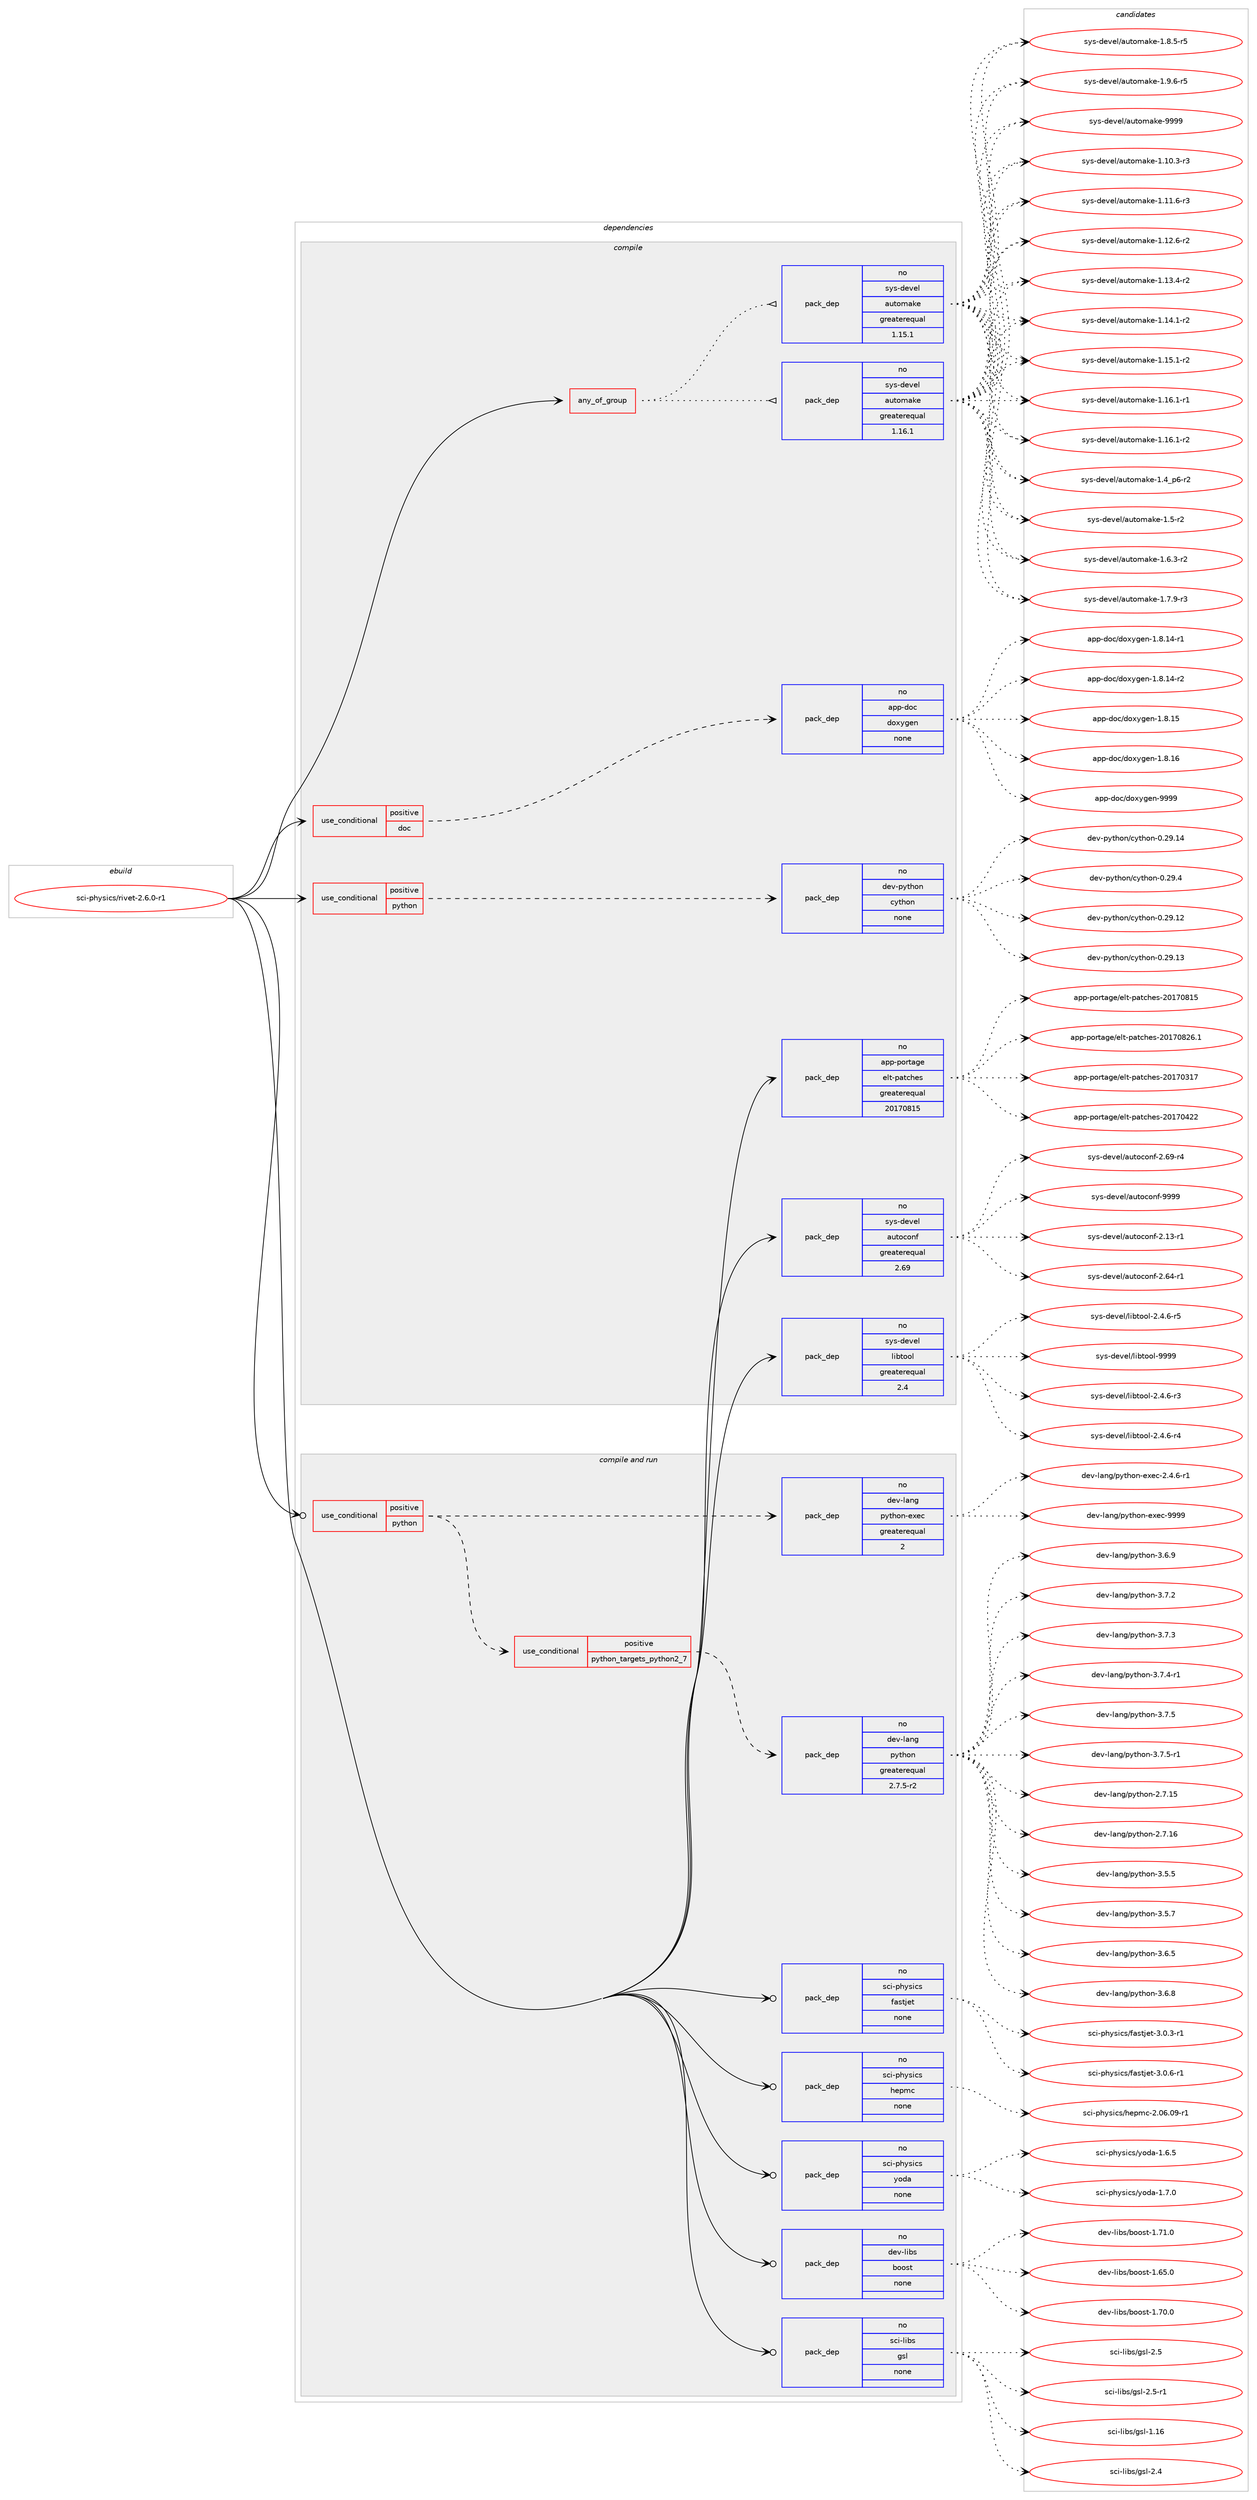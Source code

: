 digraph prolog {

# *************
# Graph options
# *************

newrank=true;
concentrate=true;
compound=true;
graph [rankdir=LR,fontname=Helvetica,fontsize=10,ranksep=1.5];#, ranksep=2.5, nodesep=0.2];
edge  [arrowhead=vee];
node  [fontname=Helvetica,fontsize=10];

# **********
# The ebuild
# **********

subgraph cluster_leftcol {
color=gray;
rank=same;
label=<<i>ebuild</i>>;
id [label="sci-physics/rivet-2.6.0-r1", color=red, width=4, href="../sci-physics/rivet-2.6.0-r1.svg"];
}

# ****************
# The dependencies
# ****************

subgraph cluster_midcol {
color=gray;
label=<<i>dependencies</i>>;
subgraph cluster_compile {
fillcolor="#eeeeee";
style=filled;
label=<<i>compile</i>>;
subgraph any14759 {
dependency864048 [label=<<TABLE BORDER="0" CELLBORDER="1" CELLSPACING="0" CELLPADDING="4"><TR><TD CELLPADDING="10">any_of_group</TD></TR></TABLE>>, shape=none, color=red];subgraph pack639027 {
dependency864049 [label=<<TABLE BORDER="0" CELLBORDER="1" CELLSPACING="0" CELLPADDING="4" WIDTH="220"><TR><TD ROWSPAN="6" CELLPADDING="30">pack_dep</TD></TR><TR><TD WIDTH="110">no</TD></TR><TR><TD>sys-devel</TD></TR><TR><TD>automake</TD></TR><TR><TD>greaterequal</TD></TR><TR><TD>1.16.1</TD></TR></TABLE>>, shape=none, color=blue];
}
dependency864048:e -> dependency864049:w [weight=20,style="dotted",arrowhead="oinv"];
subgraph pack639028 {
dependency864050 [label=<<TABLE BORDER="0" CELLBORDER="1" CELLSPACING="0" CELLPADDING="4" WIDTH="220"><TR><TD ROWSPAN="6" CELLPADDING="30">pack_dep</TD></TR><TR><TD WIDTH="110">no</TD></TR><TR><TD>sys-devel</TD></TR><TR><TD>automake</TD></TR><TR><TD>greaterequal</TD></TR><TR><TD>1.15.1</TD></TR></TABLE>>, shape=none, color=blue];
}
dependency864048:e -> dependency864050:w [weight=20,style="dotted",arrowhead="oinv"];
}
id:e -> dependency864048:w [weight=20,style="solid",arrowhead="vee"];
subgraph cond209750 {
dependency864051 [label=<<TABLE BORDER="0" CELLBORDER="1" CELLSPACING="0" CELLPADDING="4"><TR><TD ROWSPAN="3" CELLPADDING="10">use_conditional</TD></TR><TR><TD>positive</TD></TR><TR><TD>doc</TD></TR></TABLE>>, shape=none, color=red];
subgraph pack639029 {
dependency864052 [label=<<TABLE BORDER="0" CELLBORDER="1" CELLSPACING="0" CELLPADDING="4" WIDTH="220"><TR><TD ROWSPAN="6" CELLPADDING="30">pack_dep</TD></TR><TR><TD WIDTH="110">no</TD></TR><TR><TD>app-doc</TD></TR><TR><TD>doxygen</TD></TR><TR><TD>none</TD></TR><TR><TD></TD></TR></TABLE>>, shape=none, color=blue];
}
dependency864051:e -> dependency864052:w [weight=20,style="dashed",arrowhead="vee"];
}
id:e -> dependency864051:w [weight=20,style="solid",arrowhead="vee"];
subgraph cond209751 {
dependency864053 [label=<<TABLE BORDER="0" CELLBORDER="1" CELLSPACING="0" CELLPADDING="4"><TR><TD ROWSPAN="3" CELLPADDING="10">use_conditional</TD></TR><TR><TD>positive</TD></TR><TR><TD>python</TD></TR></TABLE>>, shape=none, color=red];
subgraph pack639030 {
dependency864054 [label=<<TABLE BORDER="0" CELLBORDER="1" CELLSPACING="0" CELLPADDING="4" WIDTH="220"><TR><TD ROWSPAN="6" CELLPADDING="30">pack_dep</TD></TR><TR><TD WIDTH="110">no</TD></TR><TR><TD>dev-python</TD></TR><TR><TD>cython</TD></TR><TR><TD>none</TD></TR><TR><TD></TD></TR></TABLE>>, shape=none, color=blue];
}
dependency864053:e -> dependency864054:w [weight=20,style="dashed",arrowhead="vee"];
}
id:e -> dependency864053:w [weight=20,style="solid",arrowhead="vee"];
subgraph pack639031 {
dependency864055 [label=<<TABLE BORDER="0" CELLBORDER="1" CELLSPACING="0" CELLPADDING="4" WIDTH="220"><TR><TD ROWSPAN="6" CELLPADDING="30">pack_dep</TD></TR><TR><TD WIDTH="110">no</TD></TR><TR><TD>app-portage</TD></TR><TR><TD>elt-patches</TD></TR><TR><TD>greaterequal</TD></TR><TR><TD>20170815</TD></TR></TABLE>>, shape=none, color=blue];
}
id:e -> dependency864055:w [weight=20,style="solid",arrowhead="vee"];
subgraph pack639032 {
dependency864056 [label=<<TABLE BORDER="0" CELLBORDER="1" CELLSPACING="0" CELLPADDING="4" WIDTH="220"><TR><TD ROWSPAN="6" CELLPADDING="30">pack_dep</TD></TR><TR><TD WIDTH="110">no</TD></TR><TR><TD>sys-devel</TD></TR><TR><TD>autoconf</TD></TR><TR><TD>greaterequal</TD></TR><TR><TD>2.69</TD></TR></TABLE>>, shape=none, color=blue];
}
id:e -> dependency864056:w [weight=20,style="solid",arrowhead="vee"];
subgraph pack639033 {
dependency864057 [label=<<TABLE BORDER="0" CELLBORDER="1" CELLSPACING="0" CELLPADDING="4" WIDTH="220"><TR><TD ROWSPAN="6" CELLPADDING="30">pack_dep</TD></TR><TR><TD WIDTH="110">no</TD></TR><TR><TD>sys-devel</TD></TR><TR><TD>libtool</TD></TR><TR><TD>greaterequal</TD></TR><TR><TD>2.4</TD></TR></TABLE>>, shape=none, color=blue];
}
id:e -> dependency864057:w [weight=20,style="solid",arrowhead="vee"];
}
subgraph cluster_compileandrun {
fillcolor="#eeeeee";
style=filled;
label=<<i>compile and run</i>>;
subgraph cond209752 {
dependency864058 [label=<<TABLE BORDER="0" CELLBORDER="1" CELLSPACING="0" CELLPADDING="4"><TR><TD ROWSPAN="3" CELLPADDING="10">use_conditional</TD></TR><TR><TD>positive</TD></TR><TR><TD>python</TD></TR></TABLE>>, shape=none, color=red];
subgraph cond209753 {
dependency864059 [label=<<TABLE BORDER="0" CELLBORDER="1" CELLSPACING="0" CELLPADDING="4"><TR><TD ROWSPAN="3" CELLPADDING="10">use_conditional</TD></TR><TR><TD>positive</TD></TR><TR><TD>python_targets_python2_7</TD></TR></TABLE>>, shape=none, color=red];
subgraph pack639034 {
dependency864060 [label=<<TABLE BORDER="0" CELLBORDER="1" CELLSPACING="0" CELLPADDING="4" WIDTH="220"><TR><TD ROWSPAN="6" CELLPADDING="30">pack_dep</TD></TR><TR><TD WIDTH="110">no</TD></TR><TR><TD>dev-lang</TD></TR><TR><TD>python</TD></TR><TR><TD>greaterequal</TD></TR><TR><TD>2.7.5-r2</TD></TR></TABLE>>, shape=none, color=blue];
}
dependency864059:e -> dependency864060:w [weight=20,style="dashed",arrowhead="vee"];
}
dependency864058:e -> dependency864059:w [weight=20,style="dashed",arrowhead="vee"];
subgraph pack639035 {
dependency864061 [label=<<TABLE BORDER="0" CELLBORDER="1" CELLSPACING="0" CELLPADDING="4" WIDTH="220"><TR><TD ROWSPAN="6" CELLPADDING="30">pack_dep</TD></TR><TR><TD WIDTH="110">no</TD></TR><TR><TD>dev-lang</TD></TR><TR><TD>python-exec</TD></TR><TR><TD>greaterequal</TD></TR><TR><TD>2</TD></TR></TABLE>>, shape=none, color=blue];
}
dependency864058:e -> dependency864061:w [weight=20,style="dashed",arrowhead="vee"];
}
id:e -> dependency864058:w [weight=20,style="solid",arrowhead="odotvee"];
subgraph pack639036 {
dependency864062 [label=<<TABLE BORDER="0" CELLBORDER="1" CELLSPACING="0" CELLPADDING="4" WIDTH="220"><TR><TD ROWSPAN="6" CELLPADDING="30">pack_dep</TD></TR><TR><TD WIDTH="110">no</TD></TR><TR><TD>dev-libs</TD></TR><TR><TD>boost</TD></TR><TR><TD>none</TD></TR><TR><TD></TD></TR></TABLE>>, shape=none, color=blue];
}
id:e -> dependency864062:w [weight=20,style="solid",arrowhead="odotvee"];
subgraph pack639037 {
dependency864063 [label=<<TABLE BORDER="0" CELLBORDER="1" CELLSPACING="0" CELLPADDING="4" WIDTH="220"><TR><TD ROWSPAN="6" CELLPADDING="30">pack_dep</TD></TR><TR><TD WIDTH="110">no</TD></TR><TR><TD>sci-libs</TD></TR><TR><TD>gsl</TD></TR><TR><TD>none</TD></TR><TR><TD></TD></TR></TABLE>>, shape=none, color=blue];
}
id:e -> dependency864063:w [weight=20,style="solid",arrowhead="odotvee"];
subgraph pack639038 {
dependency864064 [label=<<TABLE BORDER="0" CELLBORDER="1" CELLSPACING="0" CELLPADDING="4" WIDTH="220"><TR><TD ROWSPAN="6" CELLPADDING="30">pack_dep</TD></TR><TR><TD WIDTH="110">no</TD></TR><TR><TD>sci-physics</TD></TR><TR><TD>fastjet</TD></TR><TR><TD>none</TD></TR><TR><TD></TD></TR></TABLE>>, shape=none, color=blue];
}
id:e -> dependency864064:w [weight=20,style="solid",arrowhead="odotvee"];
subgraph pack639039 {
dependency864065 [label=<<TABLE BORDER="0" CELLBORDER="1" CELLSPACING="0" CELLPADDING="4" WIDTH="220"><TR><TD ROWSPAN="6" CELLPADDING="30">pack_dep</TD></TR><TR><TD WIDTH="110">no</TD></TR><TR><TD>sci-physics</TD></TR><TR><TD>hepmc</TD></TR><TR><TD>none</TD></TR><TR><TD></TD></TR></TABLE>>, shape=none, color=blue];
}
id:e -> dependency864065:w [weight=20,style="solid",arrowhead="odotvee"];
subgraph pack639040 {
dependency864066 [label=<<TABLE BORDER="0" CELLBORDER="1" CELLSPACING="0" CELLPADDING="4" WIDTH="220"><TR><TD ROWSPAN="6" CELLPADDING="30">pack_dep</TD></TR><TR><TD WIDTH="110">no</TD></TR><TR><TD>sci-physics</TD></TR><TR><TD>yoda</TD></TR><TR><TD>none</TD></TR><TR><TD></TD></TR></TABLE>>, shape=none, color=blue];
}
id:e -> dependency864066:w [weight=20,style="solid",arrowhead="odotvee"];
}
subgraph cluster_run {
fillcolor="#eeeeee";
style=filled;
label=<<i>run</i>>;
}
}

# **************
# The candidates
# **************

subgraph cluster_choices {
rank=same;
color=gray;
label=<<i>candidates</i>>;

subgraph choice639027 {
color=black;
nodesep=1;
choice11512111545100101118101108479711711611110997107101454946494846514511451 [label="sys-devel/automake-1.10.3-r3", color=red, width=4,href="../sys-devel/automake-1.10.3-r3.svg"];
choice11512111545100101118101108479711711611110997107101454946494946544511451 [label="sys-devel/automake-1.11.6-r3", color=red, width=4,href="../sys-devel/automake-1.11.6-r3.svg"];
choice11512111545100101118101108479711711611110997107101454946495046544511450 [label="sys-devel/automake-1.12.6-r2", color=red, width=4,href="../sys-devel/automake-1.12.6-r2.svg"];
choice11512111545100101118101108479711711611110997107101454946495146524511450 [label="sys-devel/automake-1.13.4-r2", color=red, width=4,href="../sys-devel/automake-1.13.4-r2.svg"];
choice11512111545100101118101108479711711611110997107101454946495246494511450 [label="sys-devel/automake-1.14.1-r2", color=red, width=4,href="../sys-devel/automake-1.14.1-r2.svg"];
choice11512111545100101118101108479711711611110997107101454946495346494511450 [label="sys-devel/automake-1.15.1-r2", color=red, width=4,href="../sys-devel/automake-1.15.1-r2.svg"];
choice11512111545100101118101108479711711611110997107101454946495446494511449 [label="sys-devel/automake-1.16.1-r1", color=red, width=4,href="../sys-devel/automake-1.16.1-r1.svg"];
choice11512111545100101118101108479711711611110997107101454946495446494511450 [label="sys-devel/automake-1.16.1-r2", color=red, width=4,href="../sys-devel/automake-1.16.1-r2.svg"];
choice115121115451001011181011084797117116111109971071014549465295112544511450 [label="sys-devel/automake-1.4_p6-r2", color=red, width=4,href="../sys-devel/automake-1.4_p6-r2.svg"];
choice11512111545100101118101108479711711611110997107101454946534511450 [label="sys-devel/automake-1.5-r2", color=red, width=4,href="../sys-devel/automake-1.5-r2.svg"];
choice115121115451001011181011084797117116111109971071014549465446514511450 [label="sys-devel/automake-1.6.3-r2", color=red, width=4,href="../sys-devel/automake-1.6.3-r2.svg"];
choice115121115451001011181011084797117116111109971071014549465546574511451 [label="sys-devel/automake-1.7.9-r3", color=red, width=4,href="../sys-devel/automake-1.7.9-r3.svg"];
choice115121115451001011181011084797117116111109971071014549465646534511453 [label="sys-devel/automake-1.8.5-r5", color=red, width=4,href="../sys-devel/automake-1.8.5-r5.svg"];
choice115121115451001011181011084797117116111109971071014549465746544511453 [label="sys-devel/automake-1.9.6-r5", color=red, width=4,href="../sys-devel/automake-1.9.6-r5.svg"];
choice115121115451001011181011084797117116111109971071014557575757 [label="sys-devel/automake-9999", color=red, width=4,href="../sys-devel/automake-9999.svg"];
dependency864049:e -> choice11512111545100101118101108479711711611110997107101454946494846514511451:w [style=dotted,weight="100"];
dependency864049:e -> choice11512111545100101118101108479711711611110997107101454946494946544511451:w [style=dotted,weight="100"];
dependency864049:e -> choice11512111545100101118101108479711711611110997107101454946495046544511450:w [style=dotted,weight="100"];
dependency864049:e -> choice11512111545100101118101108479711711611110997107101454946495146524511450:w [style=dotted,weight="100"];
dependency864049:e -> choice11512111545100101118101108479711711611110997107101454946495246494511450:w [style=dotted,weight="100"];
dependency864049:e -> choice11512111545100101118101108479711711611110997107101454946495346494511450:w [style=dotted,weight="100"];
dependency864049:e -> choice11512111545100101118101108479711711611110997107101454946495446494511449:w [style=dotted,weight="100"];
dependency864049:e -> choice11512111545100101118101108479711711611110997107101454946495446494511450:w [style=dotted,weight="100"];
dependency864049:e -> choice115121115451001011181011084797117116111109971071014549465295112544511450:w [style=dotted,weight="100"];
dependency864049:e -> choice11512111545100101118101108479711711611110997107101454946534511450:w [style=dotted,weight="100"];
dependency864049:e -> choice115121115451001011181011084797117116111109971071014549465446514511450:w [style=dotted,weight="100"];
dependency864049:e -> choice115121115451001011181011084797117116111109971071014549465546574511451:w [style=dotted,weight="100"];
dependency864049:e -> choice115121115451001011181011084797117116111109971071014549465646534511453:w [style=dotted,weight="100"];
dependency864049:e -> choice115121115451001011181011084797117116111109971071014549465746544511453:w [style=dotted,weight="100"];
dependency864049:e -> choice115121115451001011181011084797117116111109971071014557575757:w [style=dotted,weight="100"];
}
subgraph choice639028 {
color=black;
nodesep=1;
choice11512111545100101118101108479711711611110997107101454946494846514511451 [label="sys-devel/automake-1.10.3-r3", color=red, width=4,href="../sys-devel/automake-1.10.3-r3.svg"];
choice11512111545100101118101108479711711611110997107101454946494946544511451 [label="sys-devel/automake-1.11.6-r3", color=red, width=4,href="../sys-devel/automake-1.11.6-r3.svg"];
choice11512111545100101118101108479711711611110997107101454946495046544511450 [label="sys-devel/automake-1.12.6-r2", color=red, width=4,href="../sys-devel/automake-1.12.6-r2.svg"];
choice11512111545100101118101108479711711611110997107101454946495146524511450 [label="sys-devel/automake-1.13.4-r2", color=red, width=4,href="../sys-devel/automake-1.13.4-r2.svg"];
choice11512111545100101118101108479711711611110997107101454946495246494511450 [label="sys-devel/automake-1.14.1-r2", color=red, width=4,href="../sys-devel/automake-1.14.1-r2.svg"];
choice11512111545100101118101108479711711611110997107101454946495346494511450 [label="sys-devel/automake-1.15.1-r2", color=red, width=4,href="../sys-devel/automake-1.15.1-r2.svg"];
choice11512111545100101118101108479711711611110997107101454946495446494511449 [label="sys-devel/automake-1.16.1-r1", color=red, width=4,href="../sys-devel/automake-1.16.1-r1.svg"];
choice11512111545100101118101108479711711611110997107101454946495446494511450 [label="sys-devel/automake-1.16.1-r2", color=red, width=4,href="../sys-devel/automake-1.16.1-r2.svg"];
choice115121115451001011181011084797117116111109971071014549465295112544511450 [label="sys-devel/automake-1.4_p6-r2", color=red, width=4,href="../sys-devel/automake-1.4_p6-r2.svg"];
choice11512111545100101118101108479711711611110997107101454946534511450 [label="sys-devel/automake-1.5-r2", color=red, width=4,href="../sys-devel/automake-1.5-r2.svg"];
choice115121115451001011181011084797117116111109971071014549465446514511450 [label="sys-devel/automake-1.6.3-r2", color=red, width=4,href="../sys-devel/automake-1.6.3-r2.svg"];
choice115121115451001011181011084797117116111109971071014549465546574511451 [label="sys-devel/automake-1.7.9-r3", color=red, width=4,href="../sys-devel/automake-1.7.9-r3.svg"];
choice115121115451001011181011084797117116111109971071014549465646534511453 [label="sys-devel/automake-1.8.5-r5", color=red, width=4,href="../sys-devel/automake-1.8.5-r5.svg"];
choice115121115451001011181011084797117116111109971071014549465746544511453 [label="sys-devel/automake-1.9.6-r5", color=red, width=4,href="../sys-devel/automake-1.9.6-r5.svg"];
choice115121115451001011181011084797117116111109971071014557575757 [label="sys-devel/automake-9999", color=red, width=4,href="../sys-devel/automake-9999.svg"];
dependency864050:e -> choice11512111545100101118101108479711711611110997107101454946494846514511451:w [style=dotted,weight="100"];
dependency864050:e -> choice11512111545100101118101108479711711611110997107101454946494946544511451:w [style=dotted,weight="100"];
dependency864050:e -> choice11512111545100101118101108479711711611110997107101454946495046544511450:w [style=dotted,weight="100"];
dependency864050:e -> choice11512111545100101118101108479711711611110997107101454946495146524511450:w [style=dotted,weight="100"];
dependency864050:e -> choice11512111545100101118101108479711711611110997107101454946495246494511450:w [style=dotted,weight="100"];
dependency864050:e -> choice11512111545100101118101108479711711611110997107101454946495346494511450:w [style=dotted,weight="100"];
dependency864050:e -> choice11512111545100101118101108479711711611110997107101454946495446494511449:w [style=dotted,weight="100"];
dependency864050:e -> choice11512111545100101118101108479711711611110997107101454946495446494511450:w [style=dotted,weight="100"];
dependency864050:e -> choice115121115451001011181011084797117116111109971071014549465295112544511450:w [style=dotted,weight="100"];
dependency864050:e -> choice11512111545100101118101108479711711611110997107101454946534511450:w [style=dotted,weight="100"];
dependency864050:e -> choice115121115451001011181011084797117116111109971071014549465446514511450:w [style=dotted,weight="100"];
dependency864050:e -> choice115121115451001011181011084797117116111109971071014549465546574511451:w [style=dotted,weight="100"];
dependency864050:e -> choice115121115451001011181011084797117116111109971071014549465646534511453:w [style=dotted,weight="100"];
dependency864050:e -> choice115121115451001011181011084797117116111109971071014549465746544511453:w [style=dotted,weight="100"];
dependency864050:e -> choice115121115451001011181011084797117116111109971071014557575757:w [style=dotted,weight="100"];
}
subgraph choice639029 {
color=black;
nodesep=1;
choice97112112451001119947100111120121103101110454946564649524511449 [label="app-doc/doxygen-1.8.14-r1", color=red, width=4,href="../app-doc/doxygen-1.8.14-r1.svg"];
choice97112112451001119947100111120121103101110454946564649524511450 [label="app-doc/doxygen-1.8.14-r2", color=red, width=4,href="../app-doc/doxygen-1.8.14-r2.svg"];
choice9711211245100111994710011112012110310111045494656464953 [label="app-doc/doxygen-1.8.15", color=red, width=4,href="../app-doc/doxygen-1.8.15.svg"];
choice9711211245100111994710011112012110310111045494656464954 [label="app-doc/doxygen-1.8.16", color=red, width=4,href="../app-doc/doxygen-1.8.16.svg"];
choice971121124510011199471001111201211031011104557575757 [label="app-doc/doxygen-9999", color=red, width=4,href="../app-doc/doxygen-9999.svg"];
dependency864052:e -> choice97112112451001119947100111120121103101110454946564649524511449:w [style=dotted,weight="100"];
dependency864052:e -> choice97112112451001119947100111120121103101110454946564649524511450:w [style=dotted,weight="100"];
dependency864052:e -> choice9711211245100111994710011112012110310111045494656464953:w [style=dotted,weight="100"];
dependency864052:e -> choice9711211245100111994710011112012110310111045494656464954:w [style=dotted,weight="100"];
dependency864052:e -> choice971121124510011199471001111201211031011104557575757:w [style=dotted,weight="100"];
}
subgraph choice639030 {
color=black;
nodesep=1;
choice1001011184511212111610411111047991211161041111104548465057464950 [label="dev-python/cython-0.29.12", color=red, width=4,href="../dev-python/cython-0.29.12.svg"];
choice1001011184511212111610411111047991211161041111104548465057464951 [label="dev-python/cython-0.29.13", color=red, width=4,href="../dev-python/cython-0.29.13.svg"];
choice1001011184511212111610411111047991211161041111104548465057464952 [label="dev-python/cython-0.29.14", color=red, width=4,href="../dev-python/cython-0.29.14.svg"];
choice10010111845112121116104111110479912111610411111045484650574652 [label="dev-python/cython-0.29.4", color=red, width=4,href="../dev-python/cython-0.29.4.svg"];
dependency864054:e -> choice1001011184511212111610411111047991211161041111104548465057464950:w [style=dotted,weight="100"];
dependency864054:e -> choice1001011184511212111610411111047991211161041111104548465057464951:w [style=dotted,weight="100"];
dependency864054:e -> choice1001011184511212111610411111047991211161041111104548465057464952:w [style=dotted,weight="100"];
dependency864054:e -> choice10010111845112121116104111110479912111610411111045484650574652:w [style=dotted,weight="100"];
}
subgraph choice639031 {
color=black;
nodesep=1;
choice97112112451121111141169710310147101108116451129711699104101115455048495548514955 [label="app-portage/elt-patches-20170317", color=red, width=4,href="../app-portage/elt-patches-20170317.svg"];
choice97112112451121111141169710310147101108116451129711699104101115455048495548525050 [label="app-portage/elt-patches-20170422", color=red, width=4,href="../app-portage/elt-patches-20170422.svg"];
choice97112112451121111141169710310147101108116451129711699104101115455048495548564953 [label="app-portage/elt-patches-20170815", color=red, width=4,href="../app-portage/elt-patches-20170815.svg"];
choice971121124511211111411697103101471011081164511297116991041011154550484955485650544649 [label="app-portage/elt-patches-20170826.1", color=red, width=4,href="../app-portage/elt-patches-20170826.1.svg"];
dependency864055:e -> choice97112112451121111141169710310147101108116451129711699104101115455048495548514955:w [style=dotted,weight="100"];
dependency864055:e -> choice97112112451121111141169710310147101108116451129711699104101115455048495548525050:w [style=dotted,weight="100"];
dependency864055:e -> choice97112112451121111141169710310147101108116451129711699104101115455048495548564953:w [style=dotted,weight="100"];
dependency864055:e -> choice971121124511211111411697103101471011081164511297116991041011154550484955485650544649:w [style=dotted,weight="100"];
}
subgraph choice639032 {
color=black;
nodesep=1;
choice1151211154510010111810110847971171161119911111010245504649514511449 [label="sys-devel/autoconf-2.13-r1", color=red, width=4,href="../sys-devel/autoconf-2.13-r1.svg"];
choice1151211154510010111810110847971171161119911111010245504654524511449 [label="sys-devel/autoconf-2.64-r1", color=red, width=4,href="../sys-devel/autoconf-2.64-r1.svg"];
choice1151211154510010111810110847971171161119911111010245504654574511452 [label="sys-devel/autoconf-2.69-r4", color=red, width=4,href="../sys-devel/autoconf-2.69-r4.svg"];
choice115121115451001011181011084797117116111991111101024557575757 [label="sys-devel/autoconf-9999", color=red, width=4,href="../sys-devel/autoconf-9999.svg"];
dependency864056:e -> choice1151211154510010111810110847971171161119911111010245504649514511449:w [style=dotted,weight="100"];
dependency864056:e -> choice1151211154510010111810110847971171161119911111010245504654524511449:w [style=dotted,weight="100"];
dependency864056:e -> choice1151211154510010111810110847971171161119911111010245504654574511452:w [style=dotted,weight="100"];
dependency864056:e -> choice115121115451001011181011084797117116111991111101024557575757:w [style=dotted,weight="100"];
}
subgraph choice639033 {
color=black;
nodesep=1;
choice1151211154510010111810110847108105981161111111084550465246544511451 [label="sys-devel/libtool-2.4.6-r3", color=red, width=4,href="../sys-devel/libtool-2.4.6-r3.svg"];
choice1151211154510010111810110847108105981161111111084550465246544511452 [label="sys-devel/libtool-2.4.6-r4", color=red, width=4,href="../sys-devel/libtool-2.4.6-r4.svg"];
choice1151211154510010111810110847108105981161111111084550465246544511453 [label="sys-devel/libtool-2.4.6-r5", color=red, width=4,href="../sys-devel/libtool-2.4.6-r5.svg"];
choice1151211154510010111810110847108105981161111111084557575757 [label="sys-devel/libtool-9999", color=red, width=4,href="../sys-devel/libtool-9999.svg"];
dependency864057:e -> choice1151211154510010111810110847108105981161111111084550465246544511451:w [style=dotted,weight="100"];
dependency864057:e -> choice1151211154510010111810110847108105981161111111084550465246544511452:w [style=dotted,weight="100"];
dependency864057:e -> choice1151211154510010111810110847108105981161111111084550465246544511453:w [style=dotted,weight="100"];
dependency864057:e -> choice1151211154510010111810110847108105981161111111084557575757:w [style=dotted,weight="100"];
}
subgraph choice639034 {
color=black;
nodesep=1;
choice10010111845108971101034711212111610411111045504655464953 [label="dev-lang/python-2.7.15", color=red, width=4,href="../dev-lang/python-2.7.15.svg"];
choice10010111845108971101034711212111610411111045504655464954 [label="dev-lang/python-2.7.16", color=red, width=4,href="../dev-lang/python-2.7.16.svg"];
choice100101118451089711010347112121116104111110455146534653 [label="dev-lang/python-3.5.5", color=red, width=4,href="../dev-lang/python-3.5.5.svg"];
choice100101118451089711010347112121116104111110455146534655 [label="dev-lang/python-3.5.7", color=red, width=4,href="../dev-lang/python-3.5.7.svg"];
choice100101118451089711010347112121116104111110455146544653 [label="dev-lang/python-3.6.5", color=red, width=4,href="../dev-lang/python-3.6.5.svg"];
choice100101118451089711010347112121116104111110455146544656 [label="dev-lang/python-3.6.8", color=red, width=4,href="../dev-lang/python-3.6.8.svg"];
choice100101118451089711010347112121116104111110455146544657 [label="dev-lang/python-3.6.9", color=red, width=4,href="../dev-lang/python-3.6.9.svg"];
choice100101118451089711010347112121116104111110455146554650 [label="dev-lang/python-3.7.2", color=red, width=4,href="../dev-lang/python-3.7.2.svg"];
choice100101118451089711010347112121116104111110455146554651 [label="dev-lang/python-3.7.3", color=red, width=4,href="../dev-lang/python-3.7.3.svg"];
choice1001011184510897110103471121211161041111104551465546524511449 [label="dev-lang/python-3.7.4-r1", color=red, width=4,href="../dev-lang/python-3.7.4-r1.svg"];
choice100101118451089711010347112121116104111110455146554653 [label="dev-lang/python-3.7.5", color=red, width=4,href="../dev-lang/python-3.7.5.svg"];
choice1001011184510897110103471121211161041111104551465546534511449 [label="dev-lang/python-3.7.5-r1", color=red, width=4,href="../dev-lang/python-3.7.5-r1.svg"];
dependency864060:e -> choice10010111845108971101034711212111610411111045504655464953:w [style=dotted,weight="100"];
dependency864060:e -> choice10010111845108971101034711212111610411111045504655464954:w [style=dotted,weight="100"];
dependency864060:e -> choice100101118451089711010347112121116104111110455146534653:w [style=dotted,weight="100"];
dependency864060:e -> choice100101118451089711010347112121116104111110455146534655:w [style=dotted,weight="100"];
dependency864060:e -> choice100101118451089711010347112121116104111110455146544653:w [style=dotted,weight="100"];
dependency864060:e -> choice100101118451089711010347112121116104111110455146544656:w [style=dotted,weight="100"];
dependency864060:e -> choice100101118451089711010347112121116104111110455146544657:w [style=dotted,weight="100"];
dependency864060:e -> choice100101118451089711010347112121116104111110455146554650:w [style=dotted,weight="100"];
dependency864060:e -> choice100101118451089711010347112121116104111110455146554651:w [style=dotted,weight="100"];
dependency864060:e -> choice1001011184510897110103471121211161041111104551465546524511449:w [style=dotted,weight="100"];
dependency864060:e -> choice100101118451089711010347112121116104111110455146554653:w [style=dotted,weight="100"];
dependency864060:e -> choice1001011184510897110103471121211161041111104551465546534511449:w [style=dotted,weight="100"];
}
subgraph choice639035 {
color=black;
nodesep=1;
choice10010111845108971101034711212111610411111045101120101994550465246544511449 [label="dev-lang/python-exec-2.4.6-r1", color=red, width=4,href="../dev-lang/python-exec-2.4.6-r1.svg"];
choice10010111845108971101034711212111610411111045101120101994557575757 [label="dev-lang/python-exec-9999", color=red, width=4,href="../dev-lang/python-exec-9999.svg"];
dependency864061:e -> choice10010111845108971101034711212111610411111045101120101994550465246544511449:w [style=dotted,weight="100"];
dependency864061:e -> choice10010111845108971101034711212111610411111045101120101994557575757:w [style=dotted,weight="100"];
}
subgraph choice639036 {
color=black;
nodesep=1;
choice1001011184510810598115479811111111511645494654534648 [label="dev-libs/boost-1.65.0", color=red, width=4,href="../dev-libs/boost-1.65.0.svg"];
choice1001011184510810598115479811111111511645494655484648 [label="dev-libs/boost-1.70.0", color=red, width=4,href="../dev-libs/boost-1.70.0.svg"];
choice1001011184510810598115479811111111511645494655494648 [label="dev-libs/boost-1.71.0", color=red, width=4,href="../dev-libs/boost-1.71.0.svg"];
dependency864062:e -> choice1001011184510810598115479811111111511645494654534648:w [style=dotted,weight="100"];
dependency864062:e -> choice1001011184510810598115479811111111511645494655484648:w [style=dotted,weight="100"];
dependency864062:e -> choice1001011184510810598115479811111111511645494655494648:w [style=dotted,weight="100"];
}
subgraph choice639037 {
color=black;
nodesep=1;
choice115991054510810598115471031151084549464954 [label="sci-libs/gsl-1.16", color=red, width=4,href="../sci-libs/gsl-1.16.svg"];
choice1159910545108105981154710311510845504652 [label="sci-libs/gsl-2.4", color=red, width=4,href="../sci-libs/gsl-2.4.svg"];
choice1159910545108105981154710311510845504653 [label="sci-libs/gsl-2.5", color=red, width=4,href="../sci-libs/gsl-2.5.svg"];
choice11599105451081059811547103115108455046534511449 [label="sci-libs/gsl-2.5-r1", color=red, width=4,href="../sci-libs/gsl-2.5-r1.svg"];
dependency864063:e -> choice115991054510810598115471031151084549464954:w [style=dotted,weight="100"];
dependency864063:e -> choice1159910545108105981154710311510845504652:w [style=dotted,weight="100"];
dependency864063:e -> choice1159910545108105981154710311510845504653:w [style=dotted,weight="100"];
dependency864063:e -> choice11599105451081059811547103115108455046534511449:w [style=dotted,weight="100"];
}
subgraph choice639038 {
color=black;
nodesep=1;
choice11599105451121041211151059911547102971151161061011164551464846514511449 [label="sci-physics/fastjet-3.0.3-r1", color=red, width=4,href="../sci-physics/fastjet-3.0.3-r1.svg"];
choice11599105451121041211151059911547102971151161061011164551464846544511449 [label="sci-physics/fastjet-3.0.6-r1", color=red, width=4,href="../sci-physics/fastjet-3.0.6-r1.svg"];
dependency864064:e -> choice11599105451121041211151059911547102971151161061011164551464846514511449:w [style=dotted,weight="100"];
dependency864064:e -> choice11599105451121041211151059911547102971151161061011164551464846544511449:w [style=dotted,weight="100"];
}
subgraph choice639039 {
color=black;
nodesep=1;
choice115991054511210412111510599115471041011121099945504648544648574511449 [label="sci-physics/hepmc-2.06.09-r1", color=red, width=4,href="../sci-physics/hepmc-2.06.09-r1.svg"];
dependency864065:e -> choice115991054511210412111510599115471041011121099945504648544648574511449:w [style=dotted,weight="100"];
}
subgraph choice639040 {
color=black;
nodesep=1;
choice1159910545112104121115105991154712111110097454946544653 [label="sci-physics/yoda-1.6.5", color=red, width=4,href="../sci-physics/yoda-1.6.5.svg"];
choice1159910545112104121115105991154712111110097454946554648 [label="sci-physics/yoda-1.7.0", color=red, width=4,href="../sci-physics/yoda-1.7.0.svg"];
dependency864066:e -> choice1159910545112104121115105991154712111110097454946544653:w [style=dotted,weight="100"];
dependency864066:e -> choice1159910545112104121115105991154712111110097454946554648:w [style=dotted,weight="100"];
}
}

}
